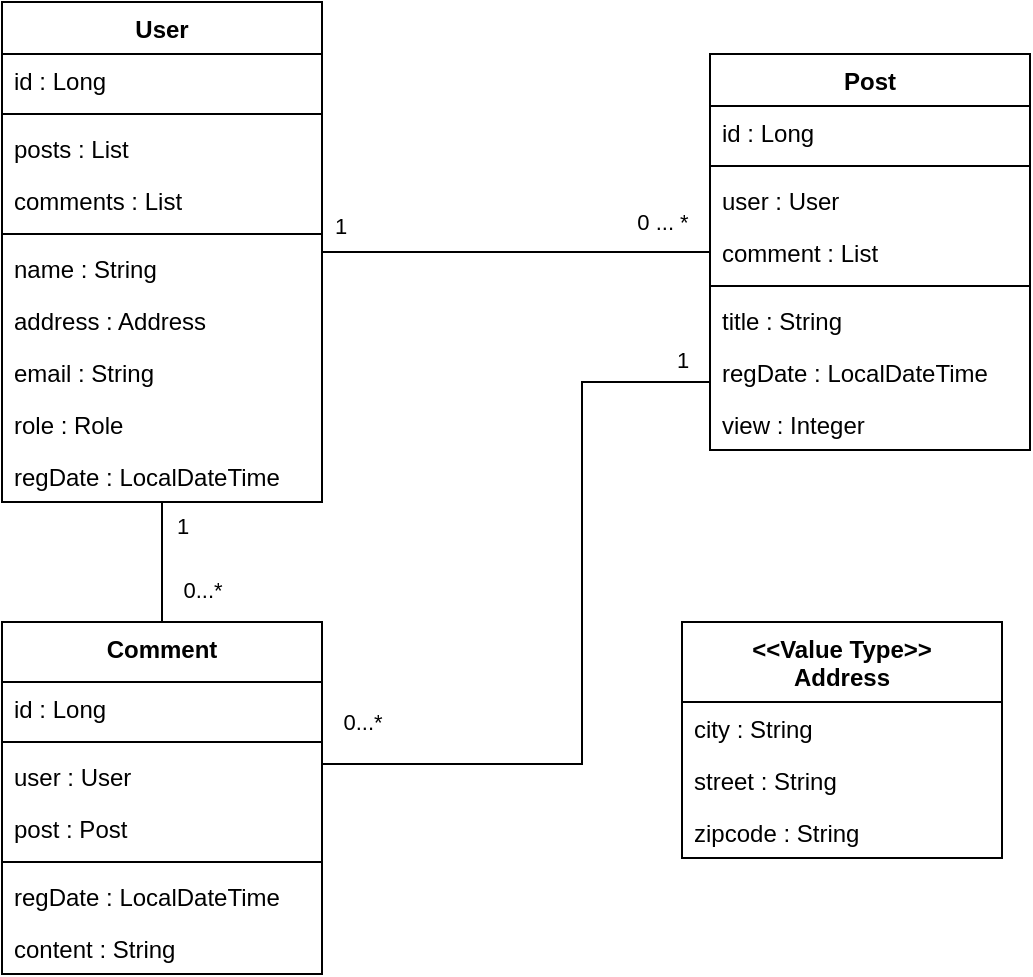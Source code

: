 <mxfile version="21.0.2" type="device"><diagram id="C5RBs43oDa-KdzZeNtuy" name="Page-1"><mxGraphModel dx="909" dy="854" grid="1" gridSize="10" guides="1" tooltips="1" connect="1" arrows="1" fold="1" page="1" pageScale="1" pageWidth="827" pageHeight="1169" math="0" shadow="0"><root><mxCell id="WIyWlLk6GJQsqaUBKTNV-0"/><mxCell id="WIyWlLk6GJQsqaUBKTNV-1" parent="WIyWlLk6GJQsqaUBKTNV-0"/><mxCell id="XQvMVPZ3iuUP7xkUWBNE-12" style="edgeStyle=orthogonalEdgeStyle;rounded=0;orthogonalLoop=1;jettySize=auto;html=1;endArrow=none;endFill=0;" edge="1" parent="WIyWlLk6GJQsqaUBKTNV-1" source="zkfFHV4jXpPFQw0GAbJ--0" target="YnYnvEYX7-WA8OWv5Qhg-40"><mxGeometry relative="1" as="geometry"><Array as="points"><mxPoint x="420" y="451"/><mxPoint x="420" y="260"/></Array></mxGeometry></mxCell><mxCell id="XQvMVPZ3iuUP7xkUWBNE-14" value="1" style="edgeLabel;html=1;align=center;verticalAlign=middle;resizable=0;points=[];" vertex="1" connectable="0" parent="XQvMVPZ3iuUP7xkUWBNE-12"><mxGeometry x="0.924" y="3" relative="1" as="geometry"><mxPoint y="-8" as="offset"/></mxGeometry></mxCell><mxCell id="XQvMVPZ3iuUP7xkUWBNE-15" value="0...*" style="edgeLabel;html=1;align=center;verticalAlign=middle;resizable=0;points=[];" vertex="1" connectable="0" parent="XQvMVPZ3iuUP7xkUWBNE-12"><mxGeometry x="-0.952" y="1" relative="1" as="geometry"><mxPoint x="11" y="-20" as="offset"/></mxGeometry></mxCell><mxCell id="XQvMVPZ3iuUP7xkUWBNE-18" value="" style="edgeStyle=orthogonalEdgeStyle;rounded=0;orthogonalLoop=1;jettySize=auto;html=1;endArrow=none;endFill=0;" edge="1" parent="WIyWlLk6GJQsqaUBKTNV-1" source="zkfFHV4jXpPFQw0GAbJ--0" target="zkfFHV4jXpPFQw0GAbJ--17"><mxGeometry relative="1" as="geometry"/></mxCell><mxCell id="XQvMVPZ3iuUP7xkUWBNE-19" value="0...*" style="edgeLabel;html=1;align=center;verticalAlign=middle;resizable=0;points=[];" vertex="1" connectable="0" parent="XQvMVPZ3iuUP7xkUWBNE-18"><mxGeometry x="-0.465" relative="1" as="geometry"><mxPoint x="20" as="offset"/></mxGeometry></mxCell><mxCell id="XQvMVPZ3iuUP7xkUWBNE-20" value="1" style="edgeLabel;html=1;align=center;verticalAlign=middle;resizable=0;points=[];" vertex="1" connectable="0" parent="XQvMVPZ3iuUP7xkUWBNE-18"><mxGeometry x="0.608" relative="1" as="geometry"><mxPoint x="10" as="offset"/></mxGeometry></mxCell><mxCell id="zkfFHV4jXpPFQw0GAbJ--0" value="Comment" style="swimlane;fontStyle=1;align=center;verticalAlign=top;childLayout=stackLayout;horizontal=1;startSize=30;horizontalStack=0;resizeParent=1;resizeLast=0;collapsible=1;marginBottom=0;rounded=0;shadow=0;strokeWidth=1;" parent="WIyWlLk6GJQsqaUBKTNV-1" vertex="1"><mxGeometry x="130" y="380" width="160" height="176" as="geometry"><mxRectangle x="130" y="80" width="160" height="26" as="alternateBounds"/></mxGeometry></mxCell><mxCell id="YnYnvEYX7-WA8OWv5Qhg-61" value="id : Long" style="text;align=left;verticalAlign=middle;spacingLeft=4;spacingRight=4;overflow=hidden;rotatable=0;points=[[0,0.5],[1,0.5]];portConstraint=eastwest;" parent="zkfFHV4jXpPFQw0GAbJ--0" vertex="1"><mxGeometry y="30" width="160" height="26" as="geometry"/></mxCell><mxCell id="XQvMVPZ3iuUP7xkUWBNE-22" value="" style="line;strokeWidth=1;fillColor=none;align=left;verticalAlign=middle;spacingTop=-1;spacingLeft=3;spacingRight=3;rotatable=0;labelPosition=right;points=[];portConstraint=eastwest;" vertex="1" parent="zkfFHV4jXpPFQw0GAbJ--0"><mxGeometry y="56" width="160" height="8" as="geometry"/></mxCell><mxCell id="YnYnvEYX7-WA8OWv5Qhg-66" value="user : User" style="text;align=left;verticalAlign=middle;spacingLeft=4;spacingRight=4;overflow=hidden;rotatable=0;points=[[0,0.5],[1,0.5]];portConstraint=eastwest;" parent="zkfFHV4jXpPFQw0GAbJ--0" vertex="1"><mxGeometry y="64" width="160" height="26" as="geometry"/></mxCell><mxCell id="XQvMVPZ3iuUP7xkUWBNE-21" value="post : Post" style="text;align=left;verticalAlign=middle;spacingLeft=4;spacingRight=4;overflow=hidden;rotatable=0;points=[[0,0.5],[1,0.5]];portConstraint=eastwest;" vertex="1" parent="zkfFHV4jXpPFQw0GAbJ--0"><mxGeometry y="90" width="160" height="26" as="geometry"/></mxCell><mxCell id="YnYnvEYX7-WA8OWv5Qhg-63" value="" style="line;strokeWidth=1;fillColor=none;align=left;verticalAlign=middle;spacingTop=-1;spacingLeft=3;spacingRight=3;rotatable=0;labelPosition=right;points=[];portConstraint=eastwest;" parent="zkfFHV4jXpPFQw0GAbJ--0" vertex="1"><mxGeometry y="116" width="160" height="8" as="geometry"/></mxCell><mxCell id="YnYnvEYX7-WA8OWv5Qhg-64" value="regDate : LocalDateTime" style="text;align=left;verticalAlign=middle;spacingLeft=4;spacingRight=4;overflow=hidden;rotatable=0;points=[[0,0.5],[1,0.5]];portConstraint=eastwest;" parent="zkfFHV4jXpPFQw0GAbJ--0" vertex="1"><mxGeometry y="124" width="160" height="26" as="geometry"/></mxCell><mxCell id="YnYnvEYX7-WA8OWv5Qhg-67" value="content : String" style="text;align=left;verticalAlign=middle;spacingLeft=4;spacingRight=4;overflow=hidden;rotatable=0;points=[[0,0.5],[1,0.5]];portConstraint=eastwest;" parent="zkfFHV4jXpPFQw0GAbJ--0" vertex="1"><mxGeometry y="150" width="160" height="26" as="geometry"/></mxCell><mxCell id="XQvMVPZ3iuUP7xkUWBNE-8" style="edgeStyle=orthogonalEdgeStyle;rounded=0;orthogonalLoop=1;jettySize=auto;html=1;endArrow=none;endFill=0;" edge="1" parent="WIyWlLk6GJQsqaUBKTNV-1" source="zkfFHV4jXpPFQw0GAbJ--17" target="YnYnvEYX7-WA8OWv5Qhg-40"><mxGeometry relative="1" as="geometry"/></mxCell><mxCell id="XQvMVPZ3iuUP7xkUWBNE-9" value="1" style="edgeLabel;html=1;align=center;verticalAlign=middle;resizable=0;points=[];" vertex="1" connectable="0" parent="XQvMVPZ3iuUP7xkUWBNE-8"><mxGeometry x="-0.907" y="-1" relative="1" as="geometry"><mxPoint y="-14" as="offset"/></mxGeometry></mxCell><mxCell id="XQvMVPZ3iuUP7xkUWBNE-10" value="0 ... *" style="edgeLabel;html=1;align=center;verticalAlign=middle;resizable=0;points=[];" vertex="1" connectable="0" parent="XQvMVPZ3iuUP7xkUWBNE-8"><mxGeometry x="0.924" relative="1" as="geometry"><mxPoint x="-17" y="-15" as="offset"/></mxGeometry></mxCell><mxCell id="zkfFHV4jXpPFQw0GAbJ--17" value="User" style="swimlane;fontStyle=1;align=center;verticalAlign=top;childLayout=stackLayout;horizontal=1;startSize=26;horizontalStack=0;resizeParent=1;resizeLast=0;collapsible=1;marginBottom=0;rounded=0;shadow=0;strokeWidth=1;" parent="WIyWlLk6GJQsqaUBKTNV-1" vertex="1"><mxGeometry x="130" y="70" width="160" height="250" as="geometry"><mxRectangle x="550" y="140" width="160" height="26" as="alternateBounds"/></mxGeometry></mxCell><mxCell id="zkfFHV4jXpPFQw0GAbJ--18" value="id : Long" style="text;align=left;verticalAlign=middle;spacingLeft=4;spacingRight=4;overflow=hidden;rotatable=0;points=[[0,0.5],[1,0.5]];portConstraint=eastwest;" parent="zkfFHV4jXpPFQw0GAbJ--17" vertex="1"><mxGeometry y="26" width="160" height="26" as="geometry"/></mxCell><mxCell id="zkfFHV4jXpPFQw0GAbJ--23" value="" style="line;html=1;strokeWidth=1;align=left;verticalAlign=middle;spacingTop=-1;spacingLeft=3;spacingRight=3;rotatable=0;labelPosition=right;points=[];portConstraint=eastwest;" parent="zkfFHV4jXpPFQw0GAbJ--17" vertex="1"><mxGeometry y="52" width="160" height="8" as="geometry"/></mxCell><mxCell id="5opktqnQf5j8coLbSahW-0" value="posts : List" style="text;align=left;verticalAlign=top;spacingLeft=4;spacingRight=4;overflow=hidden;rotatable=0;points=[[0,0.5],[1,0.5]];portConstraint=eastwest;" parent="zkfFHV4jXpPFQw0GAbJ--17" vertex="1"><mxGeometry y="60" width="160" height="26" as="geometry"/></mxCell><mxCell id="5opktqnQf5j8coLbSahW-1" value="comments : List" style="text;align=left;verticalAlign=top;spacingLeft=4;spacingRight=4;overflow=hidden;rotatable=0;points=[[0,0.5],[1,0.5]];portConstraint=eastwest;" parent="zkfFHV4jXpPFQw0GAbJ--17" vertex="1"><mxGeometry y="86" width="160" height="26" as="geometry"/></mxCell><mxCell id="XQvMVPZ3iuUP7xkUWBNE-0" value="" style="line;html=1;strokeWidth=1;align=left;verticalAlign=middle;spacingTop=-1;spacingLeft=3;spacingRight=3;rotatable=0;labelPosition=right;points=[];portConstraint=eastwest;" vertex="1" parent="zkfFHV4jXpPFQw0GAbJ--17"><mxGeometry y="112" width="160" height="8" as="geometry"/></mxCell><mxCell id="zkfFHV4jXpPFQw0GAbJ--19" value="name : String" style="text;align=left;verticalAlign=top;spacingLeft=4;spacingRight=4;overflow=hidden;rotatable=0;points=[[0,0.5],[1,0.5]];portConstraint=eastwest;rounded=0;shadow=0;html=0;" parent="zkfFHV4jXpPFQw0GAbJ--17" vertex="1"><mxGeometry y="120" width="160" height="26" as="geometry"/></mxCell><mxCell id="zkfFHV4jXpPFQw0GAbJ--20" value="address : Address" style="text;align=left;verticalAlign=top;spacingLeft=4;spacingRight=4;overflow=hidden;rotatable=0;points=[[0,0.5],[1,0.5]];portConstraint=eastwest;rounded=0;shadow=0;html=0;" parent="zkfFHV4jXpPFQw0GAbJ--17" vertex="1"><mxGeometry y="146" width="160" height="26" as="geometry"/></mxCell><mxCell id="zkfFHV4jXpPFQw0GAbJ--21" value="email : String" style="text;align=left;verticalAlign=top;spacingLeft=4;spacingRight=4;overflow=hidden;rotatable=0;points=[[0,0.5],[1,0.5]];portConstraint=eastwest;rounded=0;shadow=0;html=0;" parent="zkfFHV4jXpPFQw0GAbJ--17" vertex="1"><mxGeometry y="172" width="160" height="26" as="geometry"/></mxCell><mxCell id="zkfFHV4jXpPFQw0GAbJ--22" value="role : Role" style="text;align=left;verticalAlign=top;spacingLeft=4;spacingRight=4;overflow=hidden;rotatable=0;points=[[0,0.5],[1,0.5]];portConstraint=eastwest;rounded=0;shadow=0;html=0;" parent="zkfFHV4jXpPFQw0GAbJ--17" vertex="1"><mxGeometry y="198" width="160" height="26" as="geometry"/></mxCell><mxCell id="zkfFHV4jXpPFQw0GAbJ--24" value="regDate : LocalDateTime" style="text;align=left;verticalAlign=top;spacingLeft=4;spacingRight=4;overflow=hidden;rotatable=0;points=[[0,0.5],[1,0.5]];portConstraint=eastwest;" parent="zkfFHV4jXpPFQw0GAbJ--17" vertex="1"><mxGeometry y="224" width="160" height="26" as="geometry"/></mxCell><mxCell id="YnYnvEYX7-WA8OWv5Qhg-27" value="&lt;&lt;Value Type&gt;&gt;&#10;Address" style="swimlane;fontStyle=1;childLayout=stackLayout;horizontal=1;startSize=40;horizontalStack=0;resizeParent=1;resizeParentMax=0;resizeLast=0;collapsible=1;marginBottom=0;" parent="WIyWlLk6GJQsqaUBKTNV-1" vertex="1"><mxGeometry x="470" y="380" width="160" height="118" as="geometry"/></mxCell><mxCell id="YnYnvEYX7-WA8OWv5Qhg-28" value="city : String" style="text;strokeColor=none;fillColor=none;align=left;verticalAlign=top;spacingLeft=4;spacingRight=4;overflow=hidden;rotatable=0;points=[[0,0.5],[1,0.5]];portConstraint=eastwest;" parent="YnYnvEYX7-WA8OWv5Qhg-27" vertex="1"><mxGeometry y="40" width="160" height="26" as="geometry"/></mxCell><mxCell id="YnYnvEYX7-WA8OWv5Qhg-29" value="street : String" style="text;strokeColor=none;fillColor=none;align=left;verticalAlign=top;spacingLeft=4;spacingRight=4;overflow=hidden;rotatable=0;points=[[0,0.5],[1,0.5]];portConstraint=eastwest;" parent="YnYnvEYX7-WA8OWv5Qhg-27" vertex="1"><mxGeometry y="66" width="160" height="26" as="geometry"/></mxCell><mxCell id="YnYnvEYX7-WA8OWv5Qhg-72" value="zipcode : String" style="text;strokeColor=none;fillColor=none;align=left;verticalAlign=top;spacingLeft=4;spacingRight=4;overflow=hidden;rotatable=0;points=[[0,0.5],[1,0.5]];portConstraint=eastwest;" parent="YnYnvEYX7-WA8OWv5Qhg-27" vertex="1"><mxGeometry y="92" width="160" height="26" as="geometry"/></mxCell><mxCell id="YnYnvEYX7-WA8OWv5Qhg-40" value="Post" style="swimlane;fontStyle=1;childLayout=stackLayout;horizontal=1;startSize=26;horizontalStack=0;resizeParent=1;resizeParentMax=0;resizeLast=0;collapsible=1;marginBottom=0;points=[[0,0,0,0,0],[0,0.25,0,0,0],[0,0.5,0,0,0],[0,0.75,0,0,0],[0,1,0,0,0],[0.25,0,0,0,0],[0.25,1,0,0,0],[0.5,0,0,0,0],[0.5,1,0,0,0],[0.75,0,0,0,0],[0.75,1,0,0,0],[1,0,0,0,0],[1,0.25,0,0,0],[1,0.5,0,0,0],[1,0.75,0,0,0],[1,1,0,0,0]];" parent="WIyWlLk6GJQsqaUBKTNV-1" vertex="1"><mxGeometry x="484" y="96" width="160" height="198" as="geometry"/></mxCell><mxCell id="YnYnvEYX7-WA8OWv5Qhg-41" value="id : Long " style="text;strokeColor=none;fillColor=none;align=left;verticalAlign=top;spacingLeft=4;spacingRight=4;overflow=hidden;rotatable=0;points=[[0,0.5],[1,0.5]];portConstraint=eastwest;" parent="YnYnvEYX7-WA8OWv5Qhg-40" vertex="1"><mxGeometry y="26" width="160" height="26" as="geometry"/></mxCell><mxCell id="XQvMVPZ3iuUP7xkUWBNE-2" value="" style="line;strokeWidth=1;fillColor=none;align=left;verticalAlign=middle;spacingTop=-1;spacingLeft=3;spacingRight=3;rotatable=0;labelPosition=right;points=[];portConstraint=eastwest;" vertex="1" parent="YnYnvEYX7-WA8OWv5Qhg-40"><mxGeometry y="52" width="160" height="8" as="geometry"/></mxCell><mxCell id="XQvMVPZ3iuUP7xkUWBNE-1" value="user : User" style="text;strokeColor=none;fillColor=none;align=left;verticalAlign=top;spacingLeft=4;spacingRight=4;overflow=hidden;rotatable=0;points=[[0,0.5],[1,0.5]];portConstraint=eastwest;" vertex="1" parent="YnYnvEYX7-WA8OWv5Qhg-40"><mxGeometry y="60" width="160" height="26" as="geometry"/></mxCell><mxCell id="XQvMVPZ3iuUP7xkUWBNE-6" value="comment : List" style="text;strokeColor=none;fillColor=none;align=left;verticalAlign=top;spacingLeft=4;spacingRight=4;overflow=hidden;rotatable=0;points=[[0,0.5],[1,0.5]];portConstraint=eastwest;" vertex="1" parent="YnYnvEYX7-WA8OWv5Qhg-40"><mxGeometry y="86" width="160" height="26" as="geometry"/></mxCell><mxCell id="YnYnvEYX7-WA8OWv5Qhg-43" value="" style="line;strokeWidth=1;fillColor=none;align=left;verticalAlign=middle;spacingTop=-1;spacingLeft=3;spacingRight=3;rotatable=0;labelPosition=right;points=[];portConstraint=eastwest;" parent="YnYnvEYX7-WA8OWv5Qhg-40" vertex="1"><mxGeometry y="112" width="160" height="8" as="geometry"/></mxCell><mxCell id="YnYnvEYX7-WA8OWv5Qhg-44" value="title : String" style="text;strokeColor=none;fillColor=none;align=left;verticalAlign=top;spacingLeft=4;spacingRight=4;overflow=hidden;rotatable=0;points=[[0,0.5],[1,0.5]];portConstraint=eastwest;" parent="YnYnvEYX7-WA8OWv5Qhg-40" vertex="1"><mxGeometry y="120" width="160" height="26" as="geometry"/></mxCell><mxCell id="YnYnvEYX7-WA8OWv5Qhg-45" value="regDate : LocalDateTime" style="text;strokeColor=none;fillColor=none;align=left;verticalAlign=top;spacingLeft=4;spacingRight=4;overflow=hidden;rotatable=0;points=[[0,0.5],[1,0.5]];portConstraint=eastwest;" parent="YnYnvEYX7-WA8OWv5Qhg-40" vertex="1"><mxGeometry y="146" width="160" height="26" as="geometry"/></mxCell><mxCell id="YnYnvEYX7-WA8OWv5Qhg-73" value="view : Integer" style="text;strokeColor=none;fillColor=none;align=left;verticalAlign=top;spacingLeft=4;spacingRight=4;overflow=hidden;rotatable=0;points=[[0,0.5],[1,0.5]];portConstraint=eastwest;" parent="YnYnvEYX7-WA8OWv5Qhg-40" vertex="1"><mxGeometry y="172" width="160" height="26" as="geometry"/></mxCell></root></mxGraphModel></diagram></mxfile>